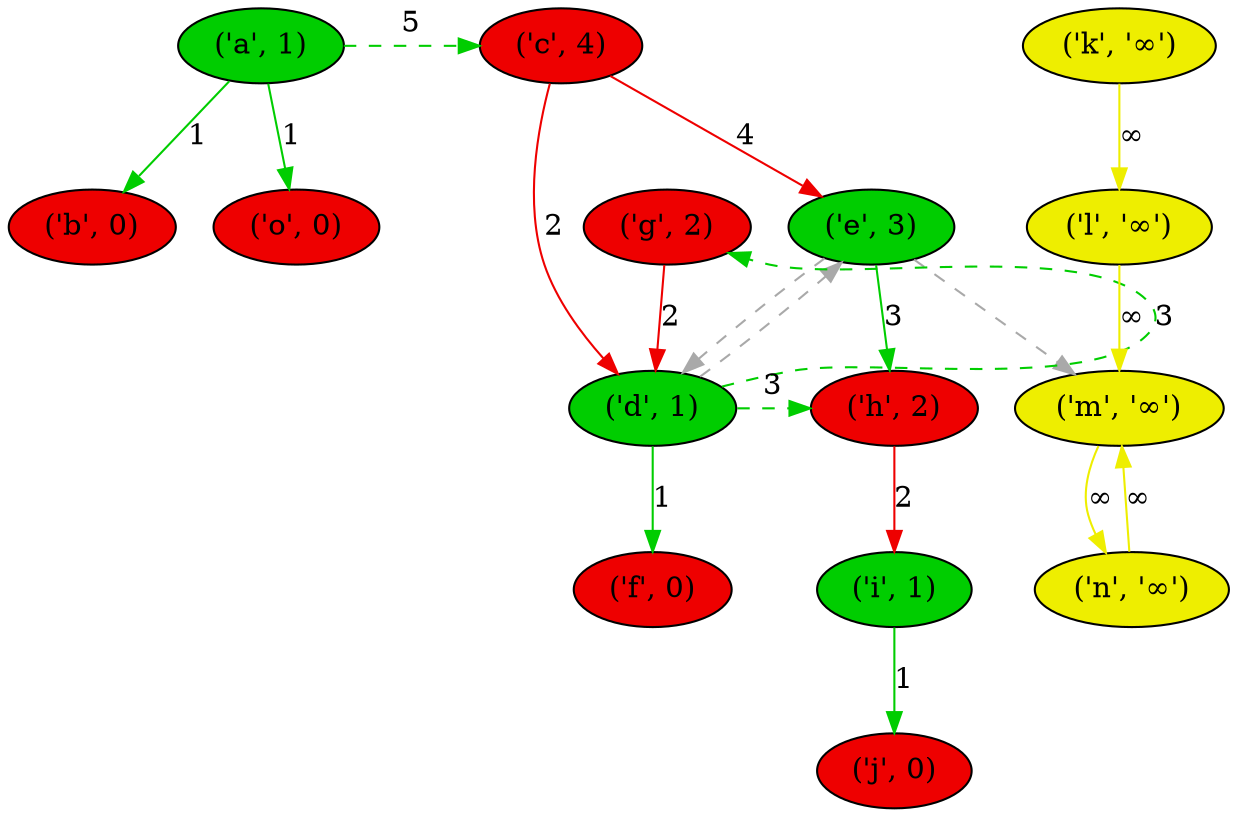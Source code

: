 digraph default {
	a [label="('a', 1)" fillcolor=green3 style=filled]
	i [label="('i', 1)" fillcolor=green3 style=filled]
	j [label="('j', 0)" fillcolor=red2 style=filled]
	k [label="('k', '&infin;')" fillcolor=yellow2 style=filled]
	m [label="('m', '&infin;')" fillcolor=yellow2 style=filled]
	e [label="('e', 3)" fillcolor=green3 style=filled]
	d [label="('d', 1)" fillcolor=green3 style=filled]
	f [label="('f', 0)" fillcolor=red2 style=filled]
	o [label="('o', 0)" fillcolor=red2 style=filled]
	b [label="('b', 0)" fillcolor=red2 style=filled]
	g [label="('g', 2)" fillcolor=red2 style=filled]
	h [label="('h', 2)" fillcolor=red2 style=filled]
	c [label="('c', 4)" fillcolor=red2 style=filled]
	l [label="('l', '&infin;')" fillcolor=yellow2 style=filled]
	n [label="('n', '&infin;')" fillcolor=yellow2 style=filled]
	a -> c [label=5 color=green3 constraint=false style=dashed]
	e -> h [label=3 color=green3]
	k -> l [label="&infin;" color=yellow2]
	n -> m [label="&infin;" color=yellow2]
	c -> e [label=4 color=red2]
	d -> g [label=3 color=green3 constraint=false style=dashed]
	a -> o [label=1 color=green3]
	g -> d [label=2 color=red2]
	h -> i [label=2 color=red2]
	d -> e [color=darkgray style=dashed]
	e -> d [color=darkgray style=dashed]
	c -> d [label=2 color=red2]
	d -> f [label=1 color=green3]
	e -> m [color=darkgray style=dashed]
	l -> m [label="&infin;" color=yellow2]
	d -> h [label=3 color=green3 constraint=false style=dashed]
	a -> b [label=1 color=green3]
	i -> j [label=1 color=green3]
	m -> n [label="&infin;" color=yellow2]
}

